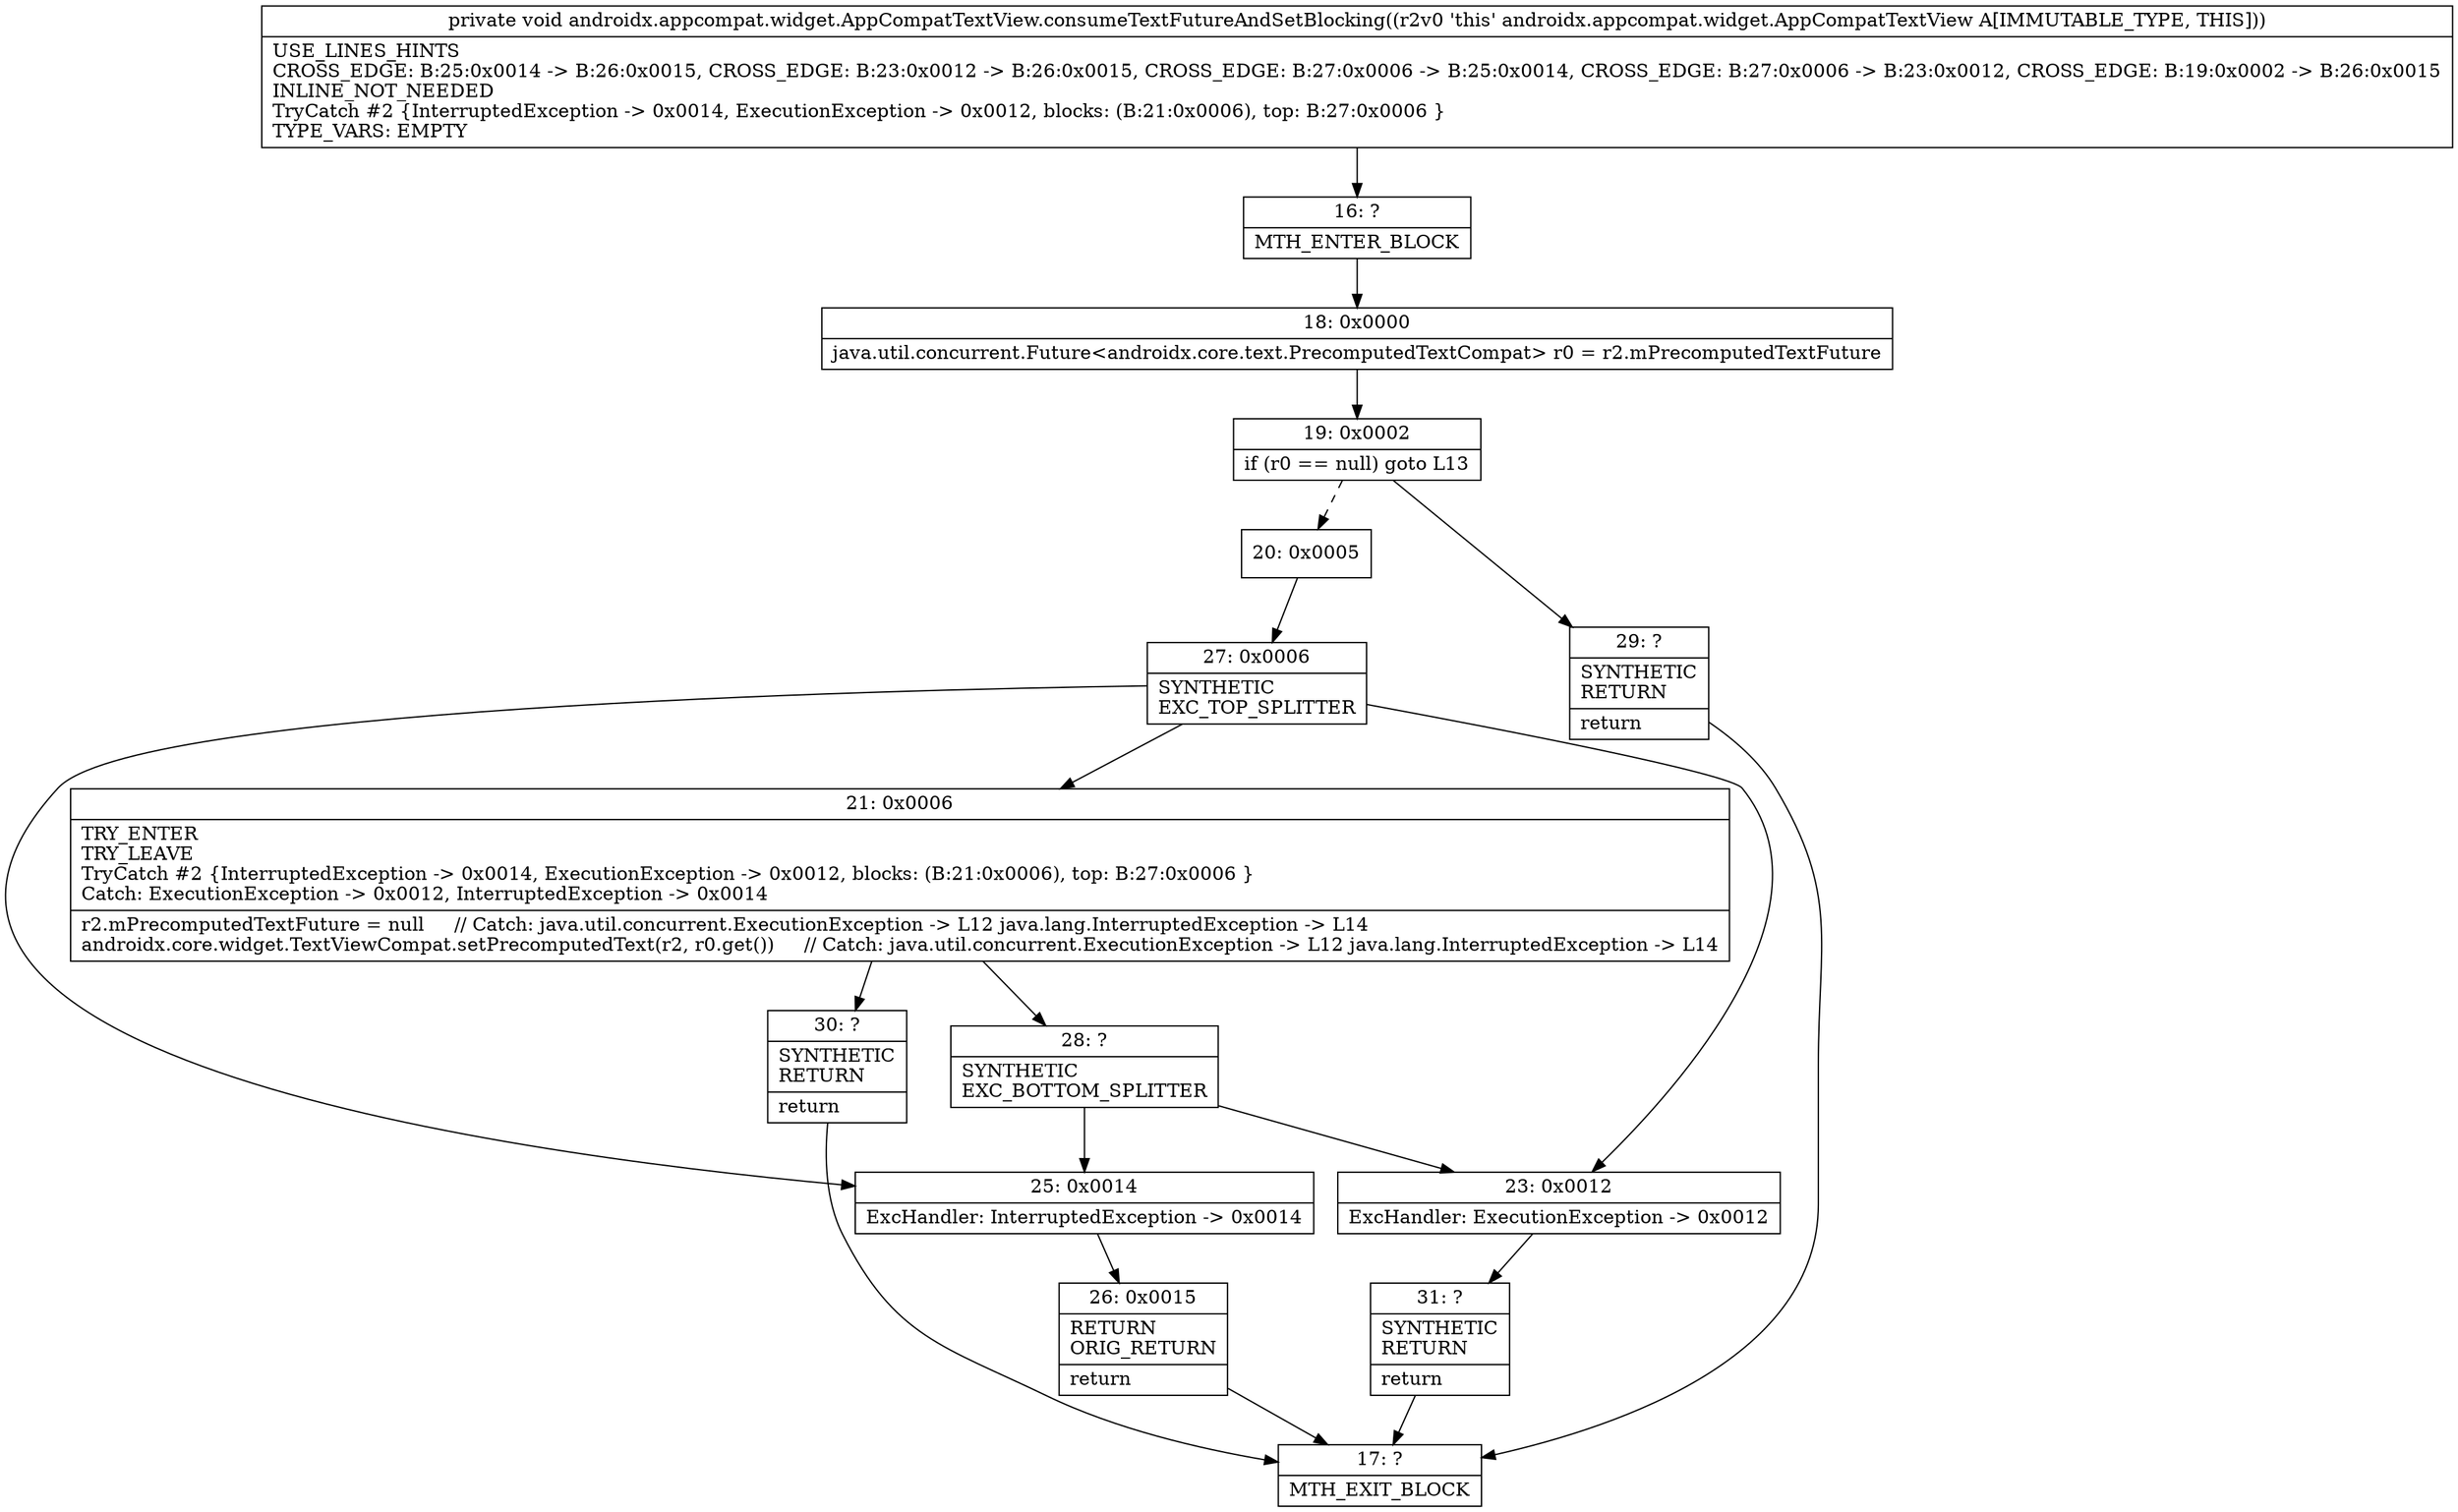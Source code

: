 digraph "CFG forandroidx.appcompat.widget.AppCompatTextView.consumeTextFutureAndSetBlocking()V" {
Node_16 [shape=record,label="{16\:\ ?|MTH_ENTER_BLOCK\l}"];
Node_18 [shape=record,label="{18\:\ 0x0000|java.util.concurrent.Future\<androidx.core.text.PrecomputedTextCompat\> r0 = r2.mPrecomputedTextFuture\l}"];
Node_19 [shape=record,label="{19\:\ 0x0002|if (r0 == null) goto L13\l}"];
Node_20 [shape=record,label="{20\:\ 0x0005}"];
Node_27 [shape=record,label="{27\:\ 0x0006|SYNTHETIC\lEXC_TOP_SPLITTER\l}"];
Node_21 [shape=record,label="{21\:\ 0x0006|TRY_ENTER\lTRY_LEAVE\lTryCatch #2 \{InterruptedException \-\> 0x0014, ExecutionException \-\> 0x0012, blocks: (B:21:0x0006), top: B:27:0x0006 \}\lCatch: ExecutionException \-\> 0x0012, InterruptedException \-\> 0x0014\l|r2.mPrecomputedTextFuture = null     \/\/ Catch: java.util.concurrent.ExecutionException \-\> L12 java.lang.InterruptedException \-\> L14\landroidx.core.widget.TextViewCompat.setPrecomputedText(r2, r0.get())     \/\/ Catch: java.util.concurrent.ExecutionException \-\> L12 java.lang.InterruptedException \-\> L14\l}"];
Node_28 [shape=record,label="{28\:\ ?|SYNTHETIC\lEXC_BOTTOM_SPLITTER\l}"];
Node_30 [shape=record,label="{30\:\ ?|SYNTHETIC\lRETURN\l|return\l}"];
Node_17 [shape=record,label="{17\:\ ?|MTH_EXIT_BLOCK\l}"];
Node_25 [shape=record,label="{25\:\ 0x0014|ExcHandler: InterruptedException \-\> 0x0014\l}"];
Node_26 [shape=record,label="{26\:\ 0x0015|RETURN\lORIG_RETURN\l|return\l}"];
Node_23 [shape=record,label="{23\:\ 0x0012|ExcHandler: ExecutionException \-\> 0x0012\l}"];
Node_31 [shape=record,label="{31\:\ ?|SYNTHETIC\lRETURN\l|return\l}"];
Node_29 [shape=record,label="{29\:\ ?|SYNTHETIC\lRETURN\l|return\l}"];
MethodNode[shape=record,label="{private void androidx.appcompat.widget.AppCompatTextView.consumeTextFutureAndSetBlocking((r2v0 'this' androidx.appcompat.widget.AppCompatTextView A[IMMUTABLE_TYPE, THIS]))  | USE_LINES_HINTS\lCROSS_EDGE: B:25:0x0014 \-\> B:26:0x0015, CROSS_EDGE: B:23:0x0012 \-\> B:26:0x0015, CROSS_EDGE: B:27:0x0006 \-\> B:25:0x0014, CROSS_EDGE: B:27:0x0006 \-\> B:23:0x0012, CROSS_EDGE: B:19:0x0002 \-\> B:26:0x0015\lINLINE_NOT_NEEDED\lTryCatch #2 \{InterruptedException \-\> 0x0014, ExecutionException \-\> 0x0012, blocks: (B:21:0x0006), top: B:27:0x0006 \}\lTYPE_VARS: EMPTY\l}"];
MethodNode -> Node_16;Node_16 -> Node_18;
Node_18 -> Node_19;
Node_19 -> Node_20[style=dashed];
Node_19 -> Node_29;
Node_20 -> Node_27;
Node_27 -> Node_21;
Node_27 -> Node_25;
Node_27 -> Node_23;
Node_21 -> Node_28;
Node_21 -> Node_30;
Node_28 -> Node_25;
Node_28 -> Node_23;
Node_30 -> Node_17;
Node_25 -> Node_26;
Node_26 -> Node_17;
Node_23 -> Node_31;
Node_31 -> Node_17;
Node_29 -> Node_17;
}

